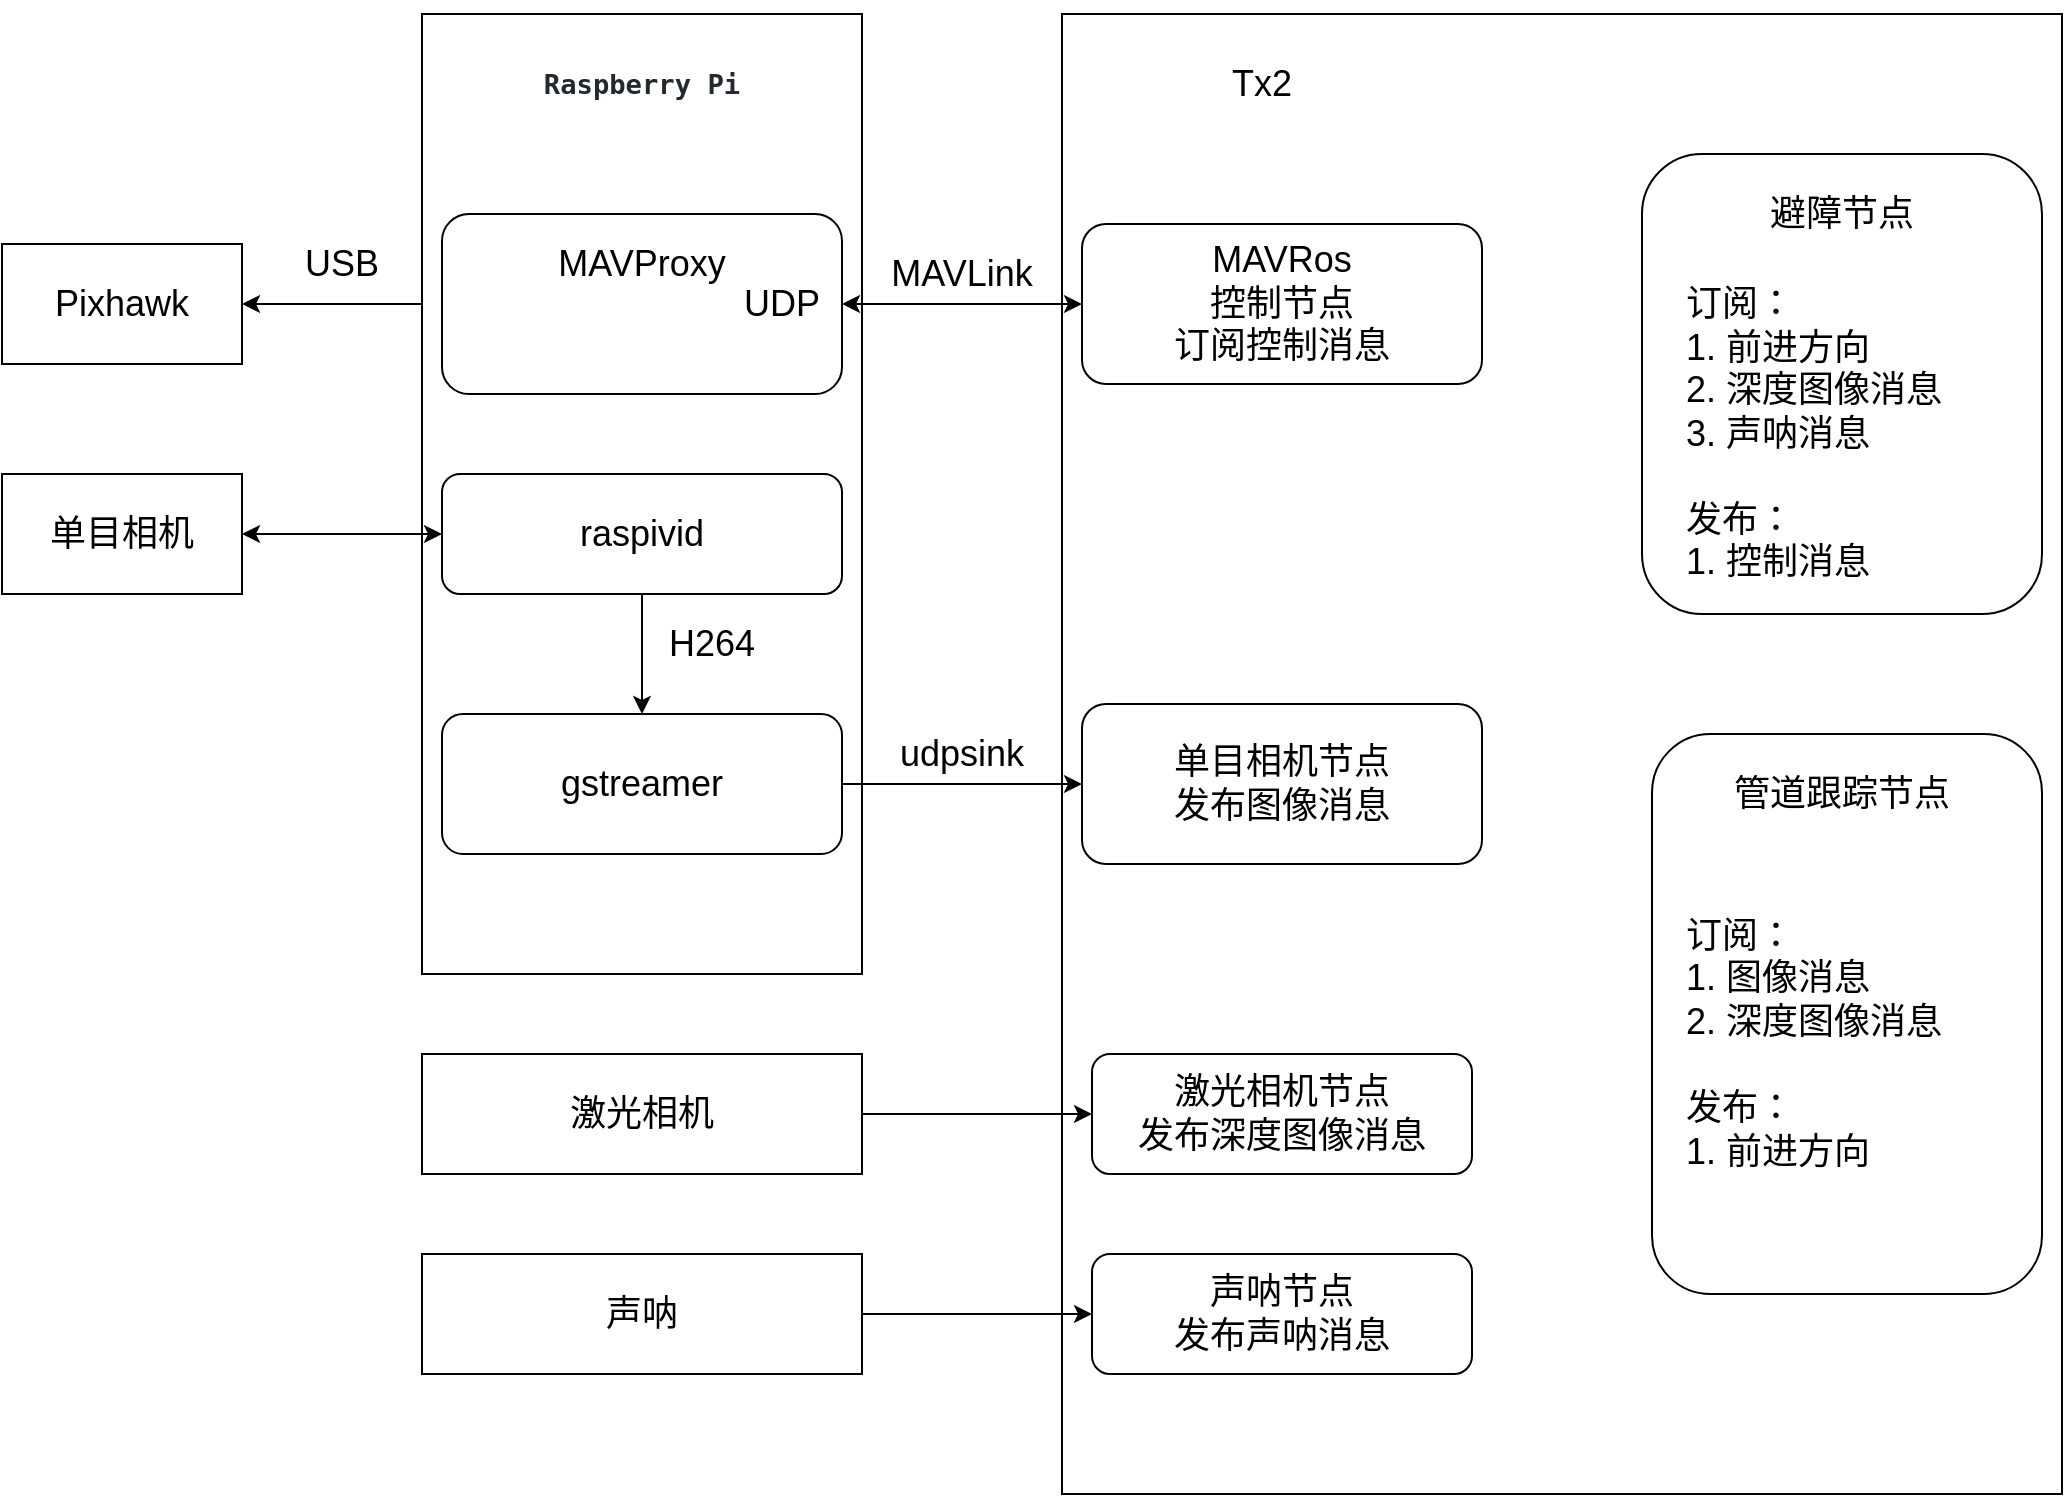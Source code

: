 <mxfile version="15.6.8" type="github">
  <diagram id="nCbv64xwvHH_72wk6HXC" name="Page-1">
    <mxGraphModel dx="1131" dy="648" grid="1" gridSize="10" guides="1" tooltips="1" connect="1" arrows="1" fold="1" page="1" pageScale="1" pageWidth="850" pageHeight="1100" math="0" shadow="0">
      <root>
        <mxCell id="0" />
        <mxCell id="1" parent="0" />
        <mxCell id="rqh-qY_X6ij_Vvc2mvzY-4" style="edgeStyle=orthogonalEdgeStyle;rounded=0;orthogonalLoop=1;jettySize=auto;html=1;entryX=0;entryY=0.5;entryDx=0;entryDy=0;fontSize=18;startArrow=classic;startFill=1;" edge="1" parent="1" source="rqh-qY_X6ij_Vvc2mvzY-1" target="rqh-qY_X6ij_Vvc2mvzY-9">
          <mxGeometry relative="1" as="geometry" />
        </mxCell>
        <mxCell id="rqh-qY_X6ij_Vvc2mvzY-1" value="&lt;font style=&quot;font-size: 18px&quot;&gt;Pixhawk&lt;/font&gt;" style="rounded=0;whiteSpace=wrap;html=1;" vertex="1" parent="1">
          <mxGeometry x="50" y="145" width="120" height="60" as="geometry" />
        </mxCell>
        <mxCell id="rqh-qY_X6ij_Vvc2mvzY-2" value="&lt;pre style=&quot;box-sizing: border-box ; font-family: , , &amp;#34;sf mono&amp;#34; , &amp;#34;menlo&amp;#34; , &amp;#34;consolas&amp;#34; , &amp;#34;liberation mono&amp;#34; , monospace ; font-size: 13.6px ; margin-top: 0px ; overflow-wrap: normal ; padding: 16px ; overflow: auto ; line-height: 1.45 ; border-radius: 6px ; color: rgb(36 , 41 , 47) ; margin-bottom: 0px&quot;&gt;&lt;br&gt;&lt;/pre&gt;" style="rounded=0;whiteSpace=wrap;html=1;fontSize=18;" vertex="1" parent="1">
          <mxGeometry x="260" y="30" width="220" height="480" as="geometry" />
        </mxCell>
        <mxCell id="rqh-qY_X6ij_Vvc2mvzY-3" value="&lt;pre style=&quot;box-sizing: border-box ; font-size: 13.6px ; margin-top: 0px ; overflow-wrap: normal ; padding: 16px ; overflow: auto ; line-height: 1.45 ; border-radius: 6px ; color: rgb(36 , 41 , 47) ; margin-bottom: 0px&quot;&gt;&lt;pre style=&quot;box-sizing: border-box ; font-family: , , &amp;#34;sf mono&amp;#34; , &amp;#34;menlo&amp;#34; , &amp;#34;consolas&amp;#34; , &amp;#34;liberation mono&amp;#34; , monospace ; font-size: 13.6px ; margin-top: 0px ; overflow-wrap: normal ; padding: 16px ; overflow: auto ; line-height: 1.45 ; border-radius: 6px ; margin-bottom: 0px&quot;&gt;&lt;span style=&quot;box-sizing: border-box ; font-weight: 600&quot;&gt;Raspberry Pi&lt;/span&gt;&lt;/pre&gt;&lt;span style=&quot;font-size: 13.6px ; font-family: &amp;#34;helvetica&amp;#34;&quot;&gt;&lt;/span&gt;&lt;/pre&gt;" style="text;html=1;strokeColor=none;fillColor=none;align=center;verticalAlign=middle;whiteSpace=wrap;rounded=0;fontSize=18;" vertex="1" parent="1">
          <mxGeometry x="305" y="40" width="130" height="50" as="geometry" />
        </mxCell>
        <mxCell id="rqh-qY_X6ij_Vvc2mvzY-5" value="USB" style="text;html=1;strokeColor=none;fillColor=none;align=center;verticalAlign=middle;whiteSpace=wrap;rounded=0;fontSize=18;" vertex="1" parent="1">
          <mxGeometry x="190" y="140" width="60" height="30" as="geometry" />
        </mxCell>
        <mxCell id="rqh-qY_X6ij_Vvc2mvzY-9" value="" style="rounded=1;whiteSpace=wrap;html=1;fontSize=18;" vertex="1" parent="1">
          <mxGeometry x="270" y="130" width="200" height="90" as="geometry" />
        </mxCell>
        <mxCell id="rqh-qY_X6ij_Vvc2mvzY-10" value="MAVProxy" style="text;html=1;strokeColor=none;fillColor=none;align=center;verticalAlign=middle;whiteSpace=wrap;rounded=0;fontSize=18;" vertex="1" parent="1">
          <mxGeometry x="325" y="140" width="90" height="30" as="geometry" />
        </mxCell>
        <mxCell id="rqh-qY_X6ij_Vvc2mvzY-11" value="" style="rounded=0;whiteSpace=wrap;html=1;fontSize=18;" vertex="1" parent="1">
          <mxGeometry x="580" y="30" width="500" height="740" as="geometry" />
        </mxCell>
        <mxCell id="rqh-qY_X6ij_Vvc2mvzY-13" value="UDP" style="text;html=1;strokeColor=none;fillColor=none;align=center;verticalAlign=middle;whiteSpace=wrap;rounded=0;fontSize=18;" vertex="1" parent="1">
          <mxGeometry x="410" y="160" width="60" height="30" as="geometry" />
        </mxCell>
        <mxCell id="rqh-qY_X6ij_Vvc2mvzY-15" value="MAVRos&lt;br&gt;控制节点&lt;br&gt;订阅控制消息" style="rounded=1;whiteSpace=wrap;html=1;fontSize=18;" vertex="1" parent="1">
          <mxGeometry x="590" y="135" width="200" height="80" as="geometry" />
        </mxCell>
        <mxCell id="rqh-qY_X6ij_Vvc2mvzY-12" style="edgeStyle=orthogonalEdgeStyle;rounded=0;orthogonalLoop=1;jettySize=auto;html=1;entryX=0;entryY=0.5;entryDx=0;entryDy=0;fontSize=18;startArrow=classic;startFill=1;" edge="1" parent="1" source="rqh-qY_X6ij_Vvc2mvzY-9" target="rqh-qY_X6ij_Vvc2mvzY-15">
          <mxGeometry relative="1" as="geometry" />
        </mxCell>
        <mxCell id="rqh-qY_X6ij_Vvc2mvzY-20" style="edgeStyle=orthogonalEdgeStyle;rounded=0;orthogonalLoop=1;jettySize=auto;html=1;fontSize=18;startArrow=classic;startFill=1;" edge="1" parent="1" source="rqh-qY_X6ij_Vvc2mvzY-17" target="rqh-qY_X6ij_Vvc2mvzY-18">
          <mxGeometry relative="1" as="geometry" />
        </mxCell>
        <mxCell id="rqh-qY_X6ij_Vvc2mvzY-17" value="单目相机" style="rounded=0;whiteSpace=wrap;html=1;fontSize=18;" vertex="1" parent="1">
          <mxGeometry x="50" y="260" width="120" height="60" as="geometry" />
        </mxCell>
        <mxCell id="rqh-qY_X6ij_Vvc2mvzY-21" style="edgeStyle=orthogonalEdgeStyle;rounded=0;orthogonalLoop=1;jettySize=auto;html=1;fontSize=18;startArrow=none;startFill=0;" edge="1" parent="1" source="rqh-qY_X6ij_Vvc2mvzY-18" target="rqh-qY_X6ij_Vvc2mvzY-19">
          <mxGeometry relative="1" as="geometry" />
        </mxCell>
        <mxCell id="rqh-qY_X6ij_Vvc2mvzY-18" value="raspivid" style="rounded=1;whiteSpace=wrap;html=1;fontSize=18;" vertex="1" parent="1">
          <mxGeometry x="270" y="260" width="200" height="60" as="geometry" />
        </mxCell>
        <mxCell id="rqh-qY_X6ij_Vvc2mvzY-24" style="edgeStyle=orthogonalEdgeStyle;rounded=0;orthogonalLoop=1;jettySize=auto;html=1;fontSize=18;startArrow=none;startFill=0;" edge="1" parent="1" source="rqh-qY_X6ij_Vvc2mvzY-19" target="rqh-qY_X6ij_Vvc2mvzY-23">
          <mxGeometry relative="1" as="geometry" />
        </mxCell>
        <mxCell id="rqh-qY_X6ij_Vvc2mvzY-19" value="gstreamer" style="rounded=1;whiteSpace=wrap;html=1;fontSize=18;" vertex="1" parent="1">
          <mxGeometry x="270" y="380" width="200" height="70" as="geometry" />
        </mxCell>
        <mxCell id="rqh-qY_X6ij_Vvc2mvzY-22" value="H264" style="text;html=1;strokeColor=none;fillColor=none;align=center;verticalAlign=middle;whiteSpace=wrap;rounded=0;fontSize=18;" vertex="1" parent="1">
          <mxGeometry x="375" y="330" width="60" height="30" as="geometry" />
        </mxCell>
        <mxCell id="rqh-qY_X6ij_Vvc2mvzY-23" value="单目相机节点&lt;br&gt;发布图像消息" style="rounded=1;whiteSpace=wrap;html=1;fontSize=18;" vertex="1" parent="1">
          <mxGeometry x="590" y="375" width="200" height="80" as="geometry" />
        </mxCell>
        <mxCell id="rqh-qY_X6ij_Vvc2mvzY-25" value="udpsink" style="text;html=1;strokeColor=none;fillColor=none;align=center;verticalAlign=middle;whiteSpace=wrap;rounded=0;fontSize=18;" vertex="1" parent="1">
          <mxGeometry x="500" y="385" width="60" height="30" as="geometry" />
        </mxCell>
        <mxCell id="rqh-qY_X6ij_Vvc2mvzY-27" value="MAVLink" style="text;html=1;strokeColor=none;fillColor=none;align=center;verticalAlign=middle;whiteSpace=wrap;rounded=0;fontSize=18;" vertex="1" parent="1">
          <mxGeometry x="500" y="145" width="60" height="30" as="geometry" />
        </mxCell>
        <mxCell id="rqh-qY_X6ij_Vvc2mvzY-33" style="edgeStyle=orthogonalEdgeStyle;rounded=0;orthogonalLoop=1;jettySize=auto;html=1;entryX=0;entryY=0.5;entryDx=0;entryDy=0;fontSize=18;startArrow=none;startFill=0;" edge="1" parent="1" source="rqh-qY_X6ij_Vvc2mvzY-29" target="rqh-qY_X6ij_Vvc2mvzY-31">
          <mxGeometry relative="1" as="geometry" />
        </mxCell>
        <mxCell id="rqh-qY_X6ij_Vvc2mvzY-29" value="激光相机" style="rounded=0;whiteSpace=wrap;html=1;fontSize=18;" vertex="1" parent="1">
          <mxGeometry x="260" y="550" width="220" height="60" as="geometry" />
        </mxCell>
        <mxCell id="rqh-qY_X6ij_Vvc2mvzY-35" style="edgeStyle=orthogonalEdgeStyle;rounded=0;orthogonalLoop=1;jettySize=auto;html=1;entryX=0;entryY=0.5;entryDx=0;entryDy=0;fontSize=18;startArrow=none;startFill=0;" edge="1" parent="1" source="rqh-qY_X6ij_Vvc2mvzY-30" target="rqh-qY_X6ij_Vvc2mvzY-34">
          <mxGeometry relative="1" as="geometry" />
        </mxCell>
        <mxCell id="rqh-qY_X6ij_Vvc2mvzY-30" value="声呐" style="rounded=0;whiteSpace=wrap;html=1;fontSize=18;" vertex="1" parent="1">
          <mxGeometry x="260" y="650" width="220" height="60" as="geometry" />
        </mxCell>
        <mxCell id="rqh-qY_X6ij_Vvc2mvzY-31" value="激光相机节点&lt;br&gt;发布深度图像消息" style="rounded=1;whiteSpace=wrap;html=1;fontSize=18;" vertex="1" parent="1">
          <mxGeometry x="595" y="550" width="190" height="60" as="geometry" />
        </mxCell>
        <mxCell id="rqh-qY_X6ij_Vvc2mvzY-32" value="Tx2" style="text;html=1;strokeColor=none;fillColor=none;align=center;verticalAlign=middle;whiteSpace=wrap;rounded=0;fontSize=18;" vertex="1" parent="1">
          <mxGeometry x="650" y="50" width="60" height="30" as="geometry" />
        </mxCell>
        <mxCell id="rqh-qY_X6ij_Vvc2mvzY-34" value="声呐节点&lt;br&gt;发布声呐消息" style="rounded=1;whiteSpace=wrap;html=1;fontSize=18;" vertex="1" parent="1">
          <mxGeometry x="595" y="650" width="190" height="60" as="geometry" />
        </mxCell>
        <mxCell id="rqh-qY_X6ij_Vvc2mvzY-36" value="" style="rounded=1;whiteSpace=wrap;html=1;fontSize=18;" vertex="1" parent="1">
          <mxGeometry x="870" y="100" width="200" height="230" as="geometry" />
        </mxCell>
        <mxCell id="rqh-qY_X6ij_Vvc2mvzY-37" value="" style="rounded=1;whiteSpace=wrap;html=1;fontSize=18;" vertex="1" parent="1">
          <mxGeometry x="875" y="390" width="195" height="280" as="geometry" />
        </mxCell>
        <mxCell id="rqh-qY_X6ij_Vvc2mvzY-38" value="避障节点" style="text;html=1;strokeColor=none;fillColor=none;align=center;verticalAlign=middle;whiteSpace=wrap;rounded=0;fontSize=18;" vertex="1" parent="1">
          <mxGeometry x="925" y="110" width="90" height="40" as="geometry" />
        </mxCell>
        <mxCell id="rqh-qY_X6ij_Vvc2mvzY-41" value="管道跟踪节点" style="text;html=1;strokeColor=none;fillColor=none;align=center;verticalAlign=middle;whiteSpace=wrap;rounded=0;fontSize=18;" vertex="1" parent="1">
          <mxGeometry x="910" y="400" width="120" height="40" as="geometry" />
        </mxCell>
        <mxCell id="rqh-qY_X6ij_Vvc2mvzY-42" value="&lt;div&gt;&lt;span&gt;订阅：&lt;/span&gt;&lt;/div&gt;&lt;div&gt;&lt;span&gt;1. 图像消息&lt;/span&gt;&lt;/div&gt;&lt;div&gt;&lt;span&gt;2. 深度图像消息&lt;/span&gt;&lt;/div&gt;&lt;div&gt;&lt;span&gt;&lt;br&gt;&lt;/span&gt;&lt;/div&gt;&lt;div&gt;&lt;span&gt;发布：&lt;/span&gt;&lt;/div&gt;&lt;div&gt;&lt;span&gt;1. 前进方向&lt;/span&gt;&lt;/div&gt;" style="text;html=1;strokeColor=none;fillColor=none;align=left;verticalAlign=middle;whiteSpace=wrap;rounded=0;fontSize=18;" vertex="1" parent="1">
          <mxGeometry x="890" y="450" width="160" height="190" as="geometry" />
        </mxCell>
        <mxCell id="rqh-qY_X6ij_Vvc2mvzY-47" value="&lt;div&gt;&lt;span&gt;订阅：&lt;/span&gt;&lt;/div&gt;&lt;div&gt;&lt;span&gt;1. 前进方向&lt;/span&gt;&lt;/div&gt;&lt;div&gt;&lt;span&gt;2. 深度图像消息&lt;/span&gt;&lt;/div&gt;&lt;div&gt;&lt;span&gt;3. 声呐消息&lt;/span&gt;&lt;/div&gt;&lt;div&gt;&lt;span&gt;&lt;br&gt;&lt;/span&gt;&lt;/div&gt;&lt;div&gt;&lt;span&gt;发布：&lt;/span&gt;&lt;/div&gt;&lt;div&gt;&lt;span&gt;1. 控制消息&lt;/span&gt;&lt;/div&gt;" style="text;html=1;strokeColor=none;fillColor=none;align=left;verticalAlign=middle;whiteSpace=wrap;rounded=0;fontSize=18;" vertex="1" parent="1">
          <mxGeometry x="890" y="145" width="160" height="190" as="geometry" />
        </mxCell>
      </root>
    </mxGraphModel>
  </diagram>
</mxfile>
